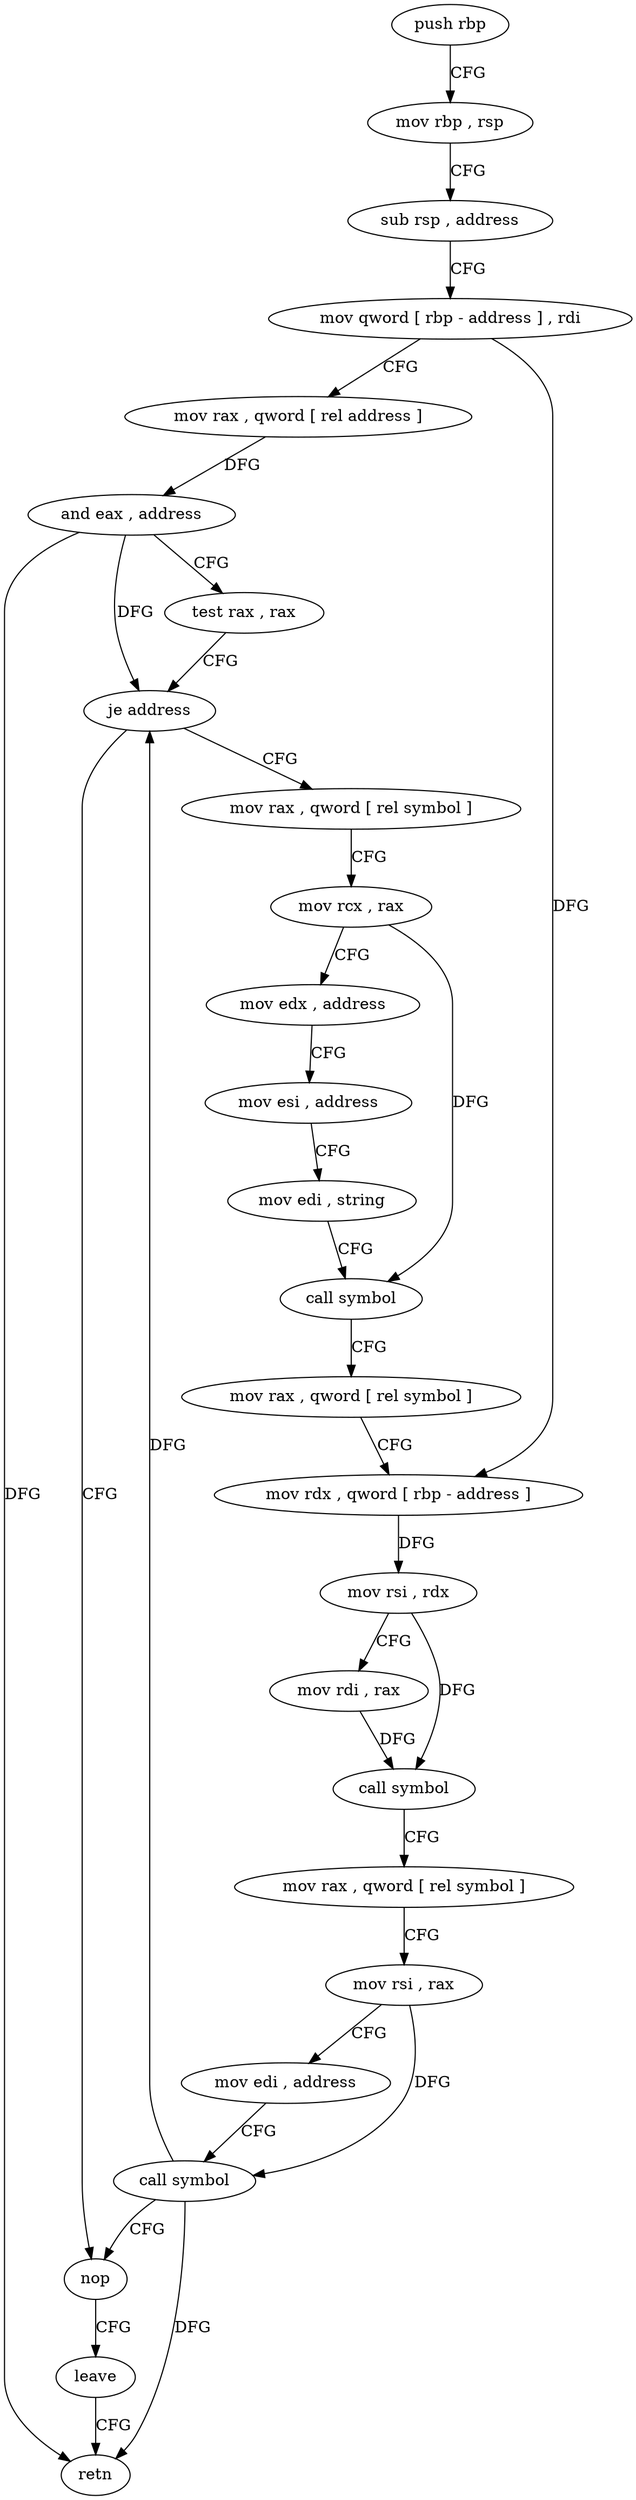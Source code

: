 digraph "func" {
"4222266" [label = "push rbp" ]
"4222267" [label = "mov rbp , rsp" ]
"4222270" [label = "sub rsp , address" ]
"4222274" [label = "mov qword [ rbp - address ] , rdi" ]
"4222278" [label = "mov rax , qword [ rel address ]" ]
"4222285" [label = "and eax , address" ]
"4222288" [label = "test rax , rax" ]
"4222291" [label = "je address" ]
"4222365" [label = "nop" ]
"4222293" [label = "mov rax , qword [ rel symbol ]" ]
"4222366" [label = "leave" ]
"4222367" [label = "retn" ]
"4222300" [label = "mov rcx , rax" ]
"4222303" [label = "mov edx , address" ]
"4222308" [label = "mov esi , address" ]
"4222313" [label = "mov edi , string" ]
"4222318" [label = "call symbol" ]
"4222323" [label = "mov rax , qword [ rel symbol ]" ]
"4222330" [label = "mov rdx , qword [ rbp - address ]" ]
"4222334" [label = "mov rsi , rdx" ]
"4222337" [label = "mov rdi , rax" ]
"4222340" [label = "call symbol" ]
"4222345" [label = "mov rax , qword [ rel symbol ]" ]
"4222352" [label = "mov rsi , rax" ]
"4222355" [label = "mov edi , address" ]
"4222360" [label = "call symbol" ]
"4222266" -> "4222267" [ label = "CFG" ]
"4222267" -> "4222270" [ label = "CFG" ]
"4222270" -> "4222274" [ label = "CFG" ]
"4222274" -> "4222278" [ label = "CFG" ]
"4222274" -> "4222330" [ label = "DFG" ]
"4222278" -> "4222285" [ label = "DFG" ]
"4222285" -> "4222288" [ label = "CFG" ]
"4222285" -> "4222291" [ label = "DFG" ]
"4222285" -> "4222367" [ label = "DFG" ]
"4222288" -> "4222291" [ label = "CFG" ]
"4222291" -> "4222365" [ label = "CFG" ]
"4222291" -> "4222293" [ label = "CFG" ]
"4222365" -> "4222366" [ label = "CFG" ]
"4222293" -> "4222300" [ label = "CFG" ]
"4222366" -> "4222367" [ label = "CFG" ]
"4222300" -> "4222303" [ label = "CFG" ]
"4222300" -> "4222318" [ label = "DFG" ]
"4222303" -> "4222308" [ label = "CFG" ]
"4222308" -> "4222313" [ label = "CFG" ]
"4222313" -> "4222318" [ label = "CFG" ]
"4222318" -> "4222323" [ label = "CFG" ]
"4222323" -> "4222330" [ label = "CFG" ]
"4222330" -> "4222334" [ label = "DFG" ]
"4222334" -> "4222337" [ label = "CFG" ]
"4222334" -> "4222340" [ label = "DFG" ]
"4222337" -> "4222340" [ label = "DFG" ]
"4222340" -> "4222345" [ label = "CFG" ]
"4222345" -> "4222352" [ label = "CFG" ]
"4222352" -> "4222355" [ label = "CFG" ]
"4222352" -> "4222360" [ label = "DFG" ]
"4222355" -> "4222360" [ label = "CFG" ]
"4222360" -> "4222365" [ label = "CFG" ]
"4222360" -> "4222291" [ label = "DFG" ]
"4222360" -> "4222367" [ label = "DFG" ]
}
